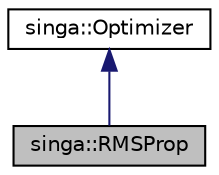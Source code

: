 digraph "singa::RMSProp"
{
  edge [fontname="Helvetica",fontsize="10",labelfontname="Helvetica",labelfontsize="10"];
  node [fontname="Helvetica",fontsize="10",shape=record];
  Node0 [label="singa::RMSProp",height=0.2,width=0.4,color="black", fillcolor="grey75", style="filled", fontcolor="black"];
  Node1 -> Node0 [dir="back",color="midnightblue",fontsize="10",style="solid",fontname="Helvetica"];
  Node1 [label="singa::Optimizer",height=0.2,width=0.4,color="black", fillcolor="white", style="filled",URL="$classsinga_1_1Optimizer.html",tooltip="The base class for gradient descent algorithms used to update the model parameters in order to optimi..."];
}

